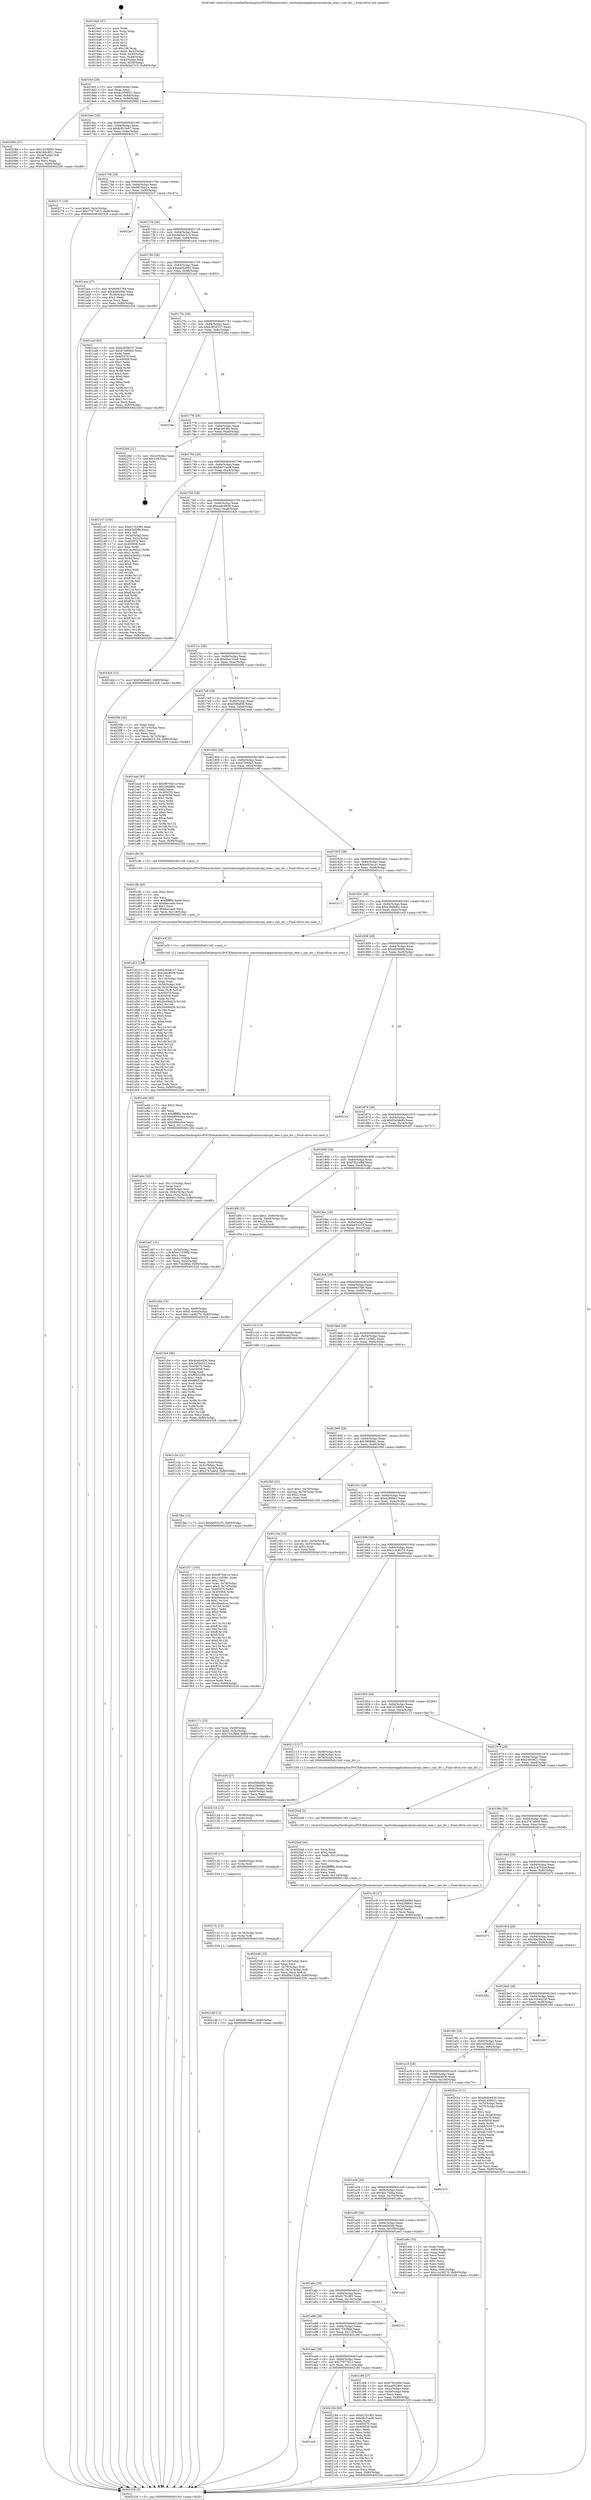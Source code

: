 digraph "0x4016a0" {
  label = "0x4016a0 (/mnt/c/Users/mathe/Desktop/tcc/POCII/binaries/extr_reactosbaseapplicationscalcrpn_ieee.c_rpn_div_i_Final-ollvm.out::main(0))"
  labelloc = "t"
  node[shape=record]

  Entry [label="",width=0.3,height=0.3,shape=circle,fillcolor=black,style=filled]
  "0x4016cf" [label="{
     0x4016cf [29]\l
     | [instrs]\l
     &nbsp;&nbsp;0x4016cf \<+3\>: mov -0x80(%rbp),%eax\l
     &nbsp;&nbsp;0x4016d2 \<+2\>: mov %eax,%ecx\l
     &nbsp;&nbsp;0x4016d4 \<+6\>: sub $0x81458021,%ecx\l
     &nbsp;&nbsp;0x4016da \<+6\>: mov %eax,-0x84(%rbp)\l
     &nbsp;&nbsp;0x4016e0 \<+6\>: mov %ecx,-0x88(%rbp)\l
     &nbsp;&nbsp;0x4016e6 \<+6\>: je 000000000040208d \<main+0x9ed\>\l
  }"]
  "0x40208d" [label="{
     0x40208d [27]\l
     | [instrs]\l
     &nbsp;&nbsp;0x40208d \<+5\>: mov $0x1d1f4803,%eax\l
     &nbsp;&nbsp;0x402092 \<+5\>: mov $0x246c8f21,%ecx\l
     &nbsp;&nbsp;0x402097 \<+3\>: mov -0x2d(%rbp),%dl\l
     &nbsp;&nbsp;0x40209a \<+3\>: test $0x1,%dl\l
     &nbsp;&nbsp;0x40209d \<+3\>: cmovne %ecx,%eax\l
     &nbsp;&nbsp;0x4020a0 \<+3\>: mov %eax,-0x80(%rbp)\l
     &nbsp;&nbsp;0x4020a3 \<+5\>: jmp 0000000000402328 \<main+0xc88\>\l
  }"]
  "0x4016ec" [label="{
     0x4016ec [28]\l
     | [instrs]\l
     &nbsp;&nbsp;0x4016ec \<+5\>: jmp 00000000004016f1 \<main+0x51\>\l
     &nbsp;&nbsp;0x4016f1 \<+6\>: mov -0x84(%rbp),%eax\l
     &nbsp;&nbsp;0x4016f7 \<+5\>: sub $0x8c813e87,%eax\l
     &nbsp;&nbsp;0x4016fc \<+6\>: mov %eax,-0x8c(%rbp)\l
     &nbsp;&nbsp;0x401702 \<+6\>: je 0000000000402171 \<main+0xad1\>\l
  }"]
  Exit [label="",width=0.3,height=0.3,shape=circle,fillcolor=black,style=filled,peripheries=2]
  "0x402171" [label="{
     0x402171 [19]\l
     | [instrs]\l
     &nbsp;&nbsp;0x402171 \<+7\>: movl $0x0,-0x3c(%rbp)\l
     &nbsp;&nbsp;0x402178 \<+7\>: movl $0x77977d13,-0x80(%rbp)\l
     &nbsp;&nbsp;0x40217f \<+5\>: jmp 0000000000402328 \<main+0xc88\>\l
  }"]
  "0x401708" [label="{
     0x401708 [28]\l
     | [instrs]\l
     &nbsp;&nbsp;0x401708 \<+5\>: jmp 000000000040170d \<main+0x6d\>\l
     &nbsp;&nbsp;0x40170d \<+6\>: mov -0x84(%rbp),%eax\l
     &nbsp;&nbsp;0x401713 \<+5\>: sub $0x9870dc1e,%eax\l
     &nbsp;&nbsp;0x401718 \<+6\>: mov %eax,-0x90(%rbp)\l
     &nbsp;&nbsp;0x40171e \<+6\>: je 00000000004022e7 \<main+0xc47\>\l
  }"]
  "0x401ac0" [label="{
     0x401ac0\l
  }", style=dashed]
  "0x4022e7" [label="{
     0x4022e7\l
  }", style=dashed]
  "0x401724" [label="{
     0x401724 [28]\l
     | [instrs]\l
     &nbsp;&nbsp;0x401724 \<+5\>: jmp 0000000000401729 \<main+0x89\>\l
     &nbsp;&nbsp;0x401729 \<+6\>: mov -0x84(%rbp),%eax\l
     &nbsp;&nbsp;0x40172f \<+5\>: sub $0x9e5d1515,%eax\l
     &nbsp;&nbsp;0x401734 \<+6\>: mov %eax,-0x94(%rbp)\l
     &nbsp;&nbsp;0x40173a \<+6\>: je 0000000000401aca \<main+0x42a\>\l
  }"]
  "0x402184" [label="{
     0x402184 [83]\l
     | [instrs]\l
     &nbsp;&nbsp;0x402184 \<+5\>: mov $0x617b19f3,%eax\l
     &nbsp;&nbsp;0x402189 \<+5\>: mov $0xb8c7cad8,%ecx\l
     &nbsp;&nbsp;0x40218e \<+2\>: xor %edx,%edx\l
     &nbsp;&nbsp;0x402190 \<+7\>: mov 0x405070,%esi\l
     &nbsp;&nbsp;0x402197 \<+7\>: mov 0x405058,%edi\l
     &nbsp;&nbsp;0x40219e \<+3\>: sub $0x1,%edx\l
     &nbsp;&nbsp;0x4021a1 \<+3\>: mov %esi,%r8d\l
     &nbsp;&nbsp;0x4021a4 \<+3\>: add %edx,%r8d\l
     &nbsp;&nbsp;0x4021a7 \<+4\>: imul %r8d,%esi\l
     &nbsp;&nbsp;0x4021ab \<+3\>: and $0x1,%esi\l
     &nbsp;&nbsp;0x4021ae \<+3\>: cmp $0x0,%esi\l
     &nbsp;&nbsp;0x4021b1 \<+4\>: sete %r9b\l
     &nbsp;&nbsp;0x4021b5 \<+3\>: cmp $0xa,%edi\l
     &nbsp;&nbsp;0x4021b8 \<+4\>: setl %r10b\l
     &nbsp;&nbsp;0x4021bc \<+3\>: mov %r9b,%r11b\l
     &nbsp;&nbsp;0x4021bf \<+3\>: and %r10b,%r11b\l
     &nbsp;&nbsp;0x4021c2 \<+3\>: xor %r10b,%r9b\l
     &nbsp;&nbsp;0x4021c5 \<+3\>: or %r9b,%r11b\l
     &nbsp;&nbsp;0x4021c8 \<+4\>: test $0x1,%r11b\l
     &nbsp;&nbsp;0x4021cc \<+3\>: cmovne %ecx,%eax\l
     &nbsp;&nbsp;0x4021cf \<+3\>: mov %eax,-0x80(%rbp)\l
     &nbsp;&nbsp;0x4021d2 \<+5\>: jmp 0000000000402328 \<main+0xc88\>\l
  }"]
  "0x401aca" [label="{
     0x401aca [27]\l
     | [instrs]\l
     &nbsp;&nbsp;0x401aca \<+5\>: mov $0xfe063789,%eax\l
     &nbsp;&nbsp;0x401acf \<+5\>: mov $0x4eefa59a,%ecx\l
     &nbsp;&nbsp;0x401ad4 \<+3\>: mov -0x38(%rbp),%edx\l
     &nbsp;&nbsp;0x401ad7 \<+3\>: cmp $0x2,%edx\l
     &nbsp;&nbsp;0x401ada \<+3\>: cmovne %ecx,%eax\l
     &nbsp;&nbsp;0x401add \<+3\>: mov %eax,-0x80(%rbp)\l
     &nbsp;&nbsp;0x401ae0 \<+5\>: jmp 0000000000402328 \<main+0xc88\>\l
  }"]
  "0x401740" [label="{
     0x401740 [28]\l
     | [instrs]\l
     &nbsp;&nbsp;0x401740 \<+5\>: jmp 0000000000401745 \<main+0xa5\>\l
     &nbsp;&nbsp;0x401745 \<+6\>: mov -0x84(%rbp),%eax\l
     &nbsp;&nbsp;0x40174b \<+5\>: sub $0xaa002991,%eax\l
     &nbsp;&nbsp;0x401750 \<+6\>: mov %eax,-0x98(%rbp)\l
     &nbsp;&nbsp;0x401756 \<+6\>: je 0000000000401ca3 \<main+0x603\>\l
  }"]
  "0x402328" [label="{
     0x402328 [5]\l
     | [instrs]\l
     &nbsp;&nbsp;0x402328 \<+5\>: jmp 00000000004016cf \<main+0x2f\>\l
  }"]
  "0x4016a0" [label="{
     0x4016a0 [47]\l
     | [instrs]\l
     &nbsp;&nbsp;0x4016a0 \<+1\>: push %rbp\l
     &nbsp;&nbsp;0x4016a1 \<+3\>: mov %rsp,%rbp\l
     &nbsp;&nbsp;0x4016a4 \<+2\>: push %r15\l
     &nbsp;&nbsp;0x4016a6 \<+2\>: push %r14\l
     &nbsp;&nbsp;0x4016a8 \<+2\>: push %r13\l
     &nbsp;&nbsp;0x4016aa \<+2\>: push %r12\l
     &nbsp;&nbsp;0x4016ac \<+1\>: push %rbx\l
     &nbsp;&nbsp;0x4016ad \<+7\>: sub $0x108,%rsp\l
     &nbsp;&nbsp;0x4016b4 \<+7\>: movl $0x0,-0x3c(%rbp)\l
     &nbsp;&nbsp;0x4016bb \<+3\>: mov %edi,-0x40(%rbp)\l
     &nbsp;&nbsp;0x4016be \<+4\>: mov %rsi,-0x48(%rbp)\l
     &nbsp;&nbsp;0x4016c2 \<+3\>: mov -0x40(%rbp),%edi\l
     &nbsp;&nbsp;0x4016c5 \<+3\>: mov %edi,-0x38(%rbp)\l
     &nbsp;&nbsp;0x4016c8 \<+7\>: movl $0x9e5d1515,-0x80(%rbp)\l
  }"]
  "0x402148" [label="{
     0x402148 [12]\l
     | [instrs]\l
     &nbsp;&nbsp;0x402148 \<+7\>: movl $0x8c813e87,-0x80(%rbp)\l
     &nbsp;&nbsp;0x40214f \<+5\>: jmp 0000000000402328 \<main+0xc88\>\l
  }"]
  "0x401ca3" [label="{
     0x401ca3 [83]\l
     | [instrs]\l
     &nbsp;&nbsp;0x401ca3 \<+5\>: mov $0xb3658157,%eax\l
     &nbsp;&nbsp;0x401ca8 \<+5\>: mov $0xd7490fa3,%ecx\l
     &nbsp;&nbsp;0x401cad \<+2\>: xor %edx,%edx\l
     &nbsp;&nbsp;0x401caf \<+7\>: mov 0x405070,%esi\l
     &nbsp;&nbsp;0x401cb6 \<+7\>: mov 0x405058,%edi\l
     &nbsp;&nbsp;0x401cbd \<+3\>: sub $0x1,%edx\l
     &nbsp;&nbsp;0x401cc0 \<+3\>: mov %esi,%r8d\l
     &nbsp;&nbsp;0x401cc3 \<+3\>: add %edx,%r8d\l
     &nbsp;&nbsp;0x401cc6 \<+4\>: imul %r8d,%esi\l
     &nbsp;&nbsp;0x401cca \<+3\>: and $0x1,%esi\l
     &nbsp;&nbsp;0x401ccd \<+3\>: cmp $0x0,%esi\l
     &nbsp;&nbsp;0x401cd0 \<+4\>: sete %r9b\l
     &nbsp;&nbsp;0x401cd4 \<+3\>: cmp $0xa,%edi\l
     &nbsp;&nbsp;0x401cd7 \<+4\>: setl %r10b\l
     &nbsp;&nbsp;0x401cdb \<+3\>: mov %r9b,%r11b\l
     &nbsp;&nbsp;0x401cde \<+3\>: and %r10b,%r11b\l
     &nbsp;&nbsp;0x401ce1 \<+3\>: xor %r10b,%r9b\l
     &nbsp;&nbsp;0x401ce4 \<+3\>: or %r9b,%r11b\l
     &nbsp;&nbsp;0x401ce7 \<+4\>: test $0x1,%r11b\l
     &nbsp;&nbsp;0x401ceb \<+3\>: cmovne %ecx,%eax\l
     &nbsp;&nbsp;0x401cee \<+3\>: mov %eax,-0x80(%rbp)\l
     &nbsp;&nbsp;0x401cf1 \<+5\>: jmp 0000000000402328 \<main+0xc88\>\l
  }"]
  "0x40175c" [label="{
     0x40175c [28]\l
     | [instrs]\l
     &nbsp;&nbsp;0x40175c \<+5\>: jmp 0000000000401761 \<main+0xc1\>\l
     &nbsp;&nbsp;0x401761 \<+6\>: mov -0x84(%rbp),%eax\l
     &nbsp;&nbsp;0x401767 \<+5\>: sub $0xb3658157,%eax\l
     &nbsp;&nbsp;0x40176c \<+6\>: mov %eax,-0x9c(%rbp)\l
     &nbsp;&nbsp;0x401772 \<+6\>: je 000000000040229a \<main+0xbfa\>\l
  }"]
  "0x40213c" [label="{
     0x40213c [12]\l
     | [instrs]\l
     &nbsp;&nbsp;0x40213c \<+4\>: mov -0x78(%rbp),%rdx\l
     &nbsp;&nbsp;0x402140 \<+3\>: mov %rdx,%rdi\l
     &nbsp;&nbsp;0x402143 \<+5\>: call 0000000000401030 \<free@plt\>\l
     | [calls]\l
     &nbsp;&nbsp;0x401030 \{1\} (unknown)\l
  }"]
  "0x40229a" [label="{
     0x40229a\l
  }", style=dashed]
  "0x401778" [label="{
     0x401778 [28]\l
     | [instrs]\l
     &nbsp;&nbsp;0x401778 \<+5\>: jmp 000000000040177d \<main+0xdd\>\l
     &nbsp;&nbsp;0x40177d \<+6\>: mov -0x84(%rbp),%eax\l
     &nbsp;&nbsp;0x401783 \<+5\>: sub $0xb3ef2ff4,%eax\l
     &nbsp;&nbsp;0x401788 \<+6\>: mov %eax,-0xa0(%rbp)\l
     &nbsp;&nbsp;0x40178e \<+6\>: je 000000000040226d \<main+0xbcd\>\l
  }"]
  "0x402130" [label="{
     0x402130 [12]\l
     | [instrs]\l
     &nbsp;&nbsp;0x402130 \<+4\>: mov -0x68(%rbp),%rdx\l
     &nbsp;&nbsp;0x402134 \<+3\>: mov %rdx,%rdi\l
     &nbsp;&nbsp;0x402137 \<+5\>: call 0000000000401030 \<free@plt\>\l
     | [calls]\l
     &nbsp;&nbsp;0x401030 \{1\} (unknown)\l
  }"]
  "0x40226d" [label="{
     0x40226d [21]\l
     | [instrs]\l
     &nbsp;&nbsp;0x40226d \<+3\>: mov -0x2c(%rbp),%eax\l
     &nbsp;&nbsp;0x402270 \<+7\>: add $0x108,%rsp\l
     &nbsp;&nbsp;0x402277 \<+1\>: pop %rbx\l
     &nbsp;&nbsp;0x402278 \<+2\>: pop %r12\l
     &nbsp;&nbsp;0x40227a \<+2\>: pop %r13\l
     &nbsp;&nbsp;0x40227c \<+2\>: pop %r14\l
     &nbsp;&nbsp;0x40227e \<+2\>: pop %r15\l
     &nbsp;&nbsp;0x402280 \<+1\>: pop %rbp\l
     &nbsp;&nbsp;0x402281 \<+1\>: ret\l
  }"]
  "0x401794" [label="{
     0x401794 [28]\l
     | [instrs]\l
     &nbsp;&nbsp;0x401794 \<+5\>: jmp 0000000000401799 \<main+0xf9\>\l
     &nbsp;&nbsp;0x401799 \<+6\>: mov -0x84(%rbp),%eax\l
     &nbsp;&nbsp;0x40179f \<+5\>: sub $0xb8c7cad8,%eax\l
     &nbsp;&nbsp;0x4017a4 \<+6\>: mov %eax,-0xa4(%rbp)\l
     &nbsp;&nbsp;0x4017aa \<+6\>: je 00000000004021d7 \<main+0xb37\>\l
  }"]
  "0x402124" [label="{
     0x402124 [12]\l
     | [instrs]\l
     &nbsp;&nbsp;0x402124 \<+4\>: mov -0x58(%rbp),%rdx\l
     &nbsp;&nbsp;0x402128 \<+3\>: mov %rdx,%rdi\l
     &nbsp;&nbsp;0x40212b \<+5\>: call 0000000000401030 \<free@plt\>\l
     | [calls]\l
     &nbsp;&nbsp;0x401030 \{1\} (unknown)\l
  }"]
  "0x4021d7" [label="{
     0x4021d7 [150]\l
     | [instrs]\l
     &nbsp;&nbsp;0x4021d7 \<+5\>: mov $0x617b19f3,%eax\l
     &nbsp;&nbsp;0x4021dc \<+5\>: mov $0xb3ef2ff4,%ecx\l
     &nbsp;&nbsp;0x4021e1 \<+2\>: mov $0x1,%dl\l
     &nbsp;&nbsp;0x4021e3 \<+3\>: mov -0x3c(%rbp),%esi\l
     &nbsp;&nbsp;0x4021e6 \<+3\>: mov %esi,-0x2c(%rbp)\l
     &nbsp;&nbsp;0x4021e9 \<+7\>: mov 0x405070,%esi\l
     &nbsp;&nbsp;0x4021f0 \<+7\>: mov 0x405058,%edi\l
     &nbsp;&nbsp;0x4021f7 \<+3\>: mov %esi,%r8d\l
     &nbsp;&nbsp;0x4021fa \<+7\>: add $0x1a2ee52c,%r8d\l
     &nbsp;&nbsp;0x402201 \<+4\>: sub $0x1,%r8d\l
     &nbsp;&nbsp;0x402205 \<+7\>: sub $0x1a2ee52c,%r8d\l
     &nbsp;&nbsp;0x40220c \<+4\>: imul %r8d,%esi\l
     &nbsp;&nbsp;0x402210 \<+3\>: and $0x1,%esi\l
     &nbsp;&nbsp;0x402213 \<+3\>: cmp $0x0,%esi\l
     &nbsp;&nbsp;0x402216 \<+4\>: sete %r9b\l
     &nbsp;&nbsp;0x40221a \<+3\>: cmp $0xa,%edi\l
     &nbsp;&nbsp;0x40221d \<+4\>: setl %r10b\l
     &nbsp;&nbsp;0x402221 \<+3\>: mov %r9b,%r11b\l
     &nbsp;&nbsp;0x402224 \<+4\>: xor $0xff,%r11b\l
     &nbsp;&nbsp;0x402228 \<+3\>: mov %r10b,%bl\l
     &nbsp;&nbsp;0x40222b \<+3\>: xor $0xff,%bl\l
     &nbsp;&nbsp;0x40222e \<+3\>: xor $0x1,%dl\l
     &nbsp;&nbsp;0x402231 \<+3\>: mov %r11b,%r14b\l
     &nbsp;&nbsp;0x402234 \<+4\>: and $0xff,%r14b\l
     &nbsp;&nbsp;0x402238 \<+3\>: and %dl,%r9b\l
     &nbsp;&nbsp;0x40223b \<+3\>: mov %bl,%r15b\l
     &nbsp;&nbsp;0x40223e \<+4\>: and $0xff,%r15b\l
     &nbsp;&nbsp;0x402242 \<+3\>: and %dl,%r10b\l
     &nbsp;&nbsp;0x402245 \<+3\>: or %r9b,%r14b\l
     &nbsp;&nbsp;0x402248 \<+3\>: or %r10b,%r15b\l
     &nbsp;&nbsp;0x40224b \<+3\>: xor %r15b,%r14b\l
     &nbsp;&nbsp;0x40224e \<+3\>: or %bl,%r11b\l
     &nbsp;&nbsp;0x402251 \<+4\>: xor $0xff,%r11b\l
     &nbsp;&nbsp;0x402255 \<+3\>: or $0x1,%dl\l
     &nbsp;&nbsp;0x402258 \<+3\>: and %dl,%r11b\l
     &nbsp;&nbsp;0x40225b \<+3\>: or %r11b,%r14b\l
     &nbsp;&nbsp;0x40225e \<+4\>: test $0x1,%r14b\l
     &nbsp;&nbsp;0x402262 \<+3\>: cmovne %ecx,%eax\l
     &nbsp;&nbsp;0x402265 \<+3\>: mov %eax,-0x80(%rbp)\l
     &nbsp;&nbsp;0x402268 \<+5\>: jmp 0000000000402328 \<main+0xc88\>\l
  }"]
  "0x4017b0" [label="{
     0x4017b0 [28]\l
     | [instrs]\l
     &nbsp;&nbsp;0x4017b0 \<+5\>: jmp 00000000004017b5 \<main+0x115\>\l
     &nbsp;&nbsp;0x4017b5 \<+6\>: mov -0x84(%rbp),%eax\l
     &nbsp;&nbsp;0x4017bb \<+5\>: sub $0xca6c9936,%eax\l
     &nbsp;&nbsp;0x4017c0 \<+6\>: mov %eax,-0xa8(%rbp)\l
     &nbsp;&nbsp;0x4017c6 \<+6\>: je 0000000000401dcb \<main+0x72b\>\l
  }"]
  "0x4020d9" [label="{
     0x4020d9 [33]\l
     | [instrs]\l
     &nbsp;&nbsp;0x4020d9 \<+6\>: mov -0x124(%rbp),%ecx\l
     &nbsp;&nbsp;0x4020df \<+3\>: imul %eax,%ecx\l
     &nbsp;&nbsp;0x4020e2 \<+4\>: mov -0x78(%rbp),%rdi\l
     &nbsp;&nbsp;0x4020e6 \<+4\>: movslq -0x7c(%rbp),%r8\l
     &nbsp;&nbsp;0x4020ea \<+4\>: mov %ecx,(%rdi,%r8,4)\l
     &nbsp;&nbsp;0x4020ee \<+7\>: movl $0xd0e132a8,-0x80(%rbp)\l
     &nbsp;&nbsp;0x4020f5 \<+5\>: jmp 0000000000402328 \<main+0xc88\>\l
  }"]
  "0x401dcb" [label="{
     0x401dcb [12]\l
     | [instrs]\l
     &nbsp;&nbsp;0x401dcb \<+7\>: movl $0xf2a5de83,-0x80(%rbp)\l
     &nbsp;&nbsp;0x401dd2 \<+5\>: jmp 0000000000402328 \<main+0xc88\>\l
  }"]
  "0x4017cc" [label="{
     0x4017cc [28]\l
     | [instrs]\l
     &nbsp;&nbsp;0x4017cc \<+5\>: jmp 00000000004017d1 \<main+0x131\>\l
     &nbsp;&nbsp;0x4017d1 \<+6\>: mov -0x84(%rbp),%eax\l
     &nbsp;&nbsp;0x4017d7 \<+5\>: sub $0xd0e132a8,%eax\l
     &nbsp;&nbsp;0x4017dc \<+6\>: mov %eax,-0xac(%rbp)\l
     &nbsp;&nbsp;0x4017e2 \<+6\>: je 00000000004020fa \<main+0xa5a\>\l
  }"]
  "0x4020ad" [label="{
     0x4020ad [44]\l
     | [instrs]\l
     &nbsp;&nbsp;0x4020ad \<+2\>: xor %ecx,%ecx\l
     &nbsp;&nbsp;0x4020af \<+5\>: mov $0x2,%edx\l
     &nbsp;&nbsp;0x4020b4 \<+6\>: mov %edx,-0x120(%rbp)\l
     &nbsp;&nbsp;0x4020ba \<+1\>: cltd\l
     &nbsp;&nbsp;0x4020bb \<+6\>: mov -0x120(%rbp),%esi\l
     &nbsp;&nbsp;0x4020c1 \<+2\>: idiv %esi\l
     &nbsp;&nbsp;0x4020c3 \<+6\>: imul $0xfffffffe,%edx,%edx\l
     &nbsp;&nbsp;0x4020c9 \<+3\>: sub $0x1,%ecx\l
     &nbsp;&nbsp;0x4020cc \<+2\>: sub %ecx,%edx\l
     &nbsp;&nbsp;0x4020ce \<+6\>: mov %edx,-0x124(%rbp)\l
     &nbsp;&nbsp;0x4020d4 \<+5\>: call 0000000000401160 \<next_i\>\l
     | [calls]\l
     &nbsp;&nbsp;0x401160 \{1\} (/mnt/c/Users/mathe/Desktop/tcc/POCII/binaries/extr_reactosbaseapplicationscalcrpn_ieee.c_rpn_div_i_Final-ollvm.out::next_i)\l
  }"]
  "0x4020fa" [label="{
     0x4020fa [25]\l
     | [instrs]\l
     &nbsp;&nbsp;0x4020fa \<+2\>: xor %eax,%eax\l
     &nbsp;&nbsp;0x4020fc \<+3\>: mov -0x7c(%rbp),%ecx\l
     &nbsp;&nbsp;0x4020ff \<+3\>: sub $0x1,%eax\l
     &nbsp;&nbsp;0x402102 \<+2\>: sub %eax,%ecx\l
     &nbsp;&nbsp;0x402104 \<+3\>: mov %ecx,-0x7c(%rbp)\l
     &nbsp;&nbsp;0x402107 \<+7\>: movl $0xfa653155,-0x80(%rbp)\l
     &nbsp;&nbsp;0x40210e \<+5\>: jmp 0000000000402328 \<main+0xc88\>\l
  }"]
  "0x4017e8" [label="{
     0x4017e8 [28]\l
     | [instrs]\l
     &nbsp;&nbsp;0x4017e8 \<+5\>: jmp 00000000004017ed \<main+0x14d\>\l
     &nbsp;&nbsp;0x4017ed \<+6\>: mov -0x84(%rbp),%eax\l
     &nbsp;&nbsp;0x4017f3 \<+5\>: sub $0xd5f8af5b,%eax\l
     &nbsp;&nbsp;0x4017f8 \<+6\>: mov %eax,-0xb0(%rbp)\l
     &nbsp;&nbsp;0x4017fe \<+6\>: je 0000000000401ead \<main+0x80d\>\l
  }"]
  "0x401f17" [label="{
     0x401f17 [163]\l
     | [instrs]\l
     &nbsp;&nbsp;0x401f17 \<+5\>: mov $0x9870dc1e,%ecx\l
     &nbsp;&nbsp;0x401f1c \<+5\>: mov $0x1145081,%edx\l
     &nbsp;&nbsp;0x401f21 \<+3\>: mov $0x1,%sil\l
     &nbsp;&nbsp;0x401f24 \<+4\>: mov %rax,-0x78(%rbp)\l
     &nbsp;&nbsp;0x401f28 \<+7\>: movl $0x0,-0x7c(%rbp)\l
     &nbsp;&nbsp;0x401f2f \<+8\>: mov 0x405070,%r8d\l
     &nbsp;&nbsp;0x401f37 \<+8\>: mov 0x405058,%r9d\l
     &nbsp;&nbsp;0x401f3f \<+3\>: mov %r8d,%r10d\l
     &nbsp;&nbsp;0x401f42 \<+7\>: add $0xd0ea4ccc,%r10d\l
     &nbsp;&nbsp;0x401f49 \<+4\>: sub $0x1,%r10d\l
     &nbsp;&nbsp;0x401f4d \<+7\>: sub $0xd0ea4ccc,%r10d\l
     &nbsp;&nbsp;0x401f54 \<+4\>: imul %r10d,%r8d\l
     &nbsp;&nbsp;0x401f58 \<+4\>: and $0x1,%r8d\l
     &nbsp;&nbsp;0x401f5c \<+4\>: cmp $0x0,%r8d\l
     &nbsp;&nbsp;0x401f60 \<+4\>: sete %r11b\l
     &nbsp;&nbsp;0x401f64 \<+4\>: cmp $0xa,%r9d\l
     &nbsp;&nbsp;0x401f68 \<+3\>: setl %bl\l
     &nbsp;&nbsp;0x401f6b \<+3\>: mov %r11b,%r14b\l
     &nbsp;&nbsp;0x401f6e \<+4\>: xor $0xff,%r14b\l
     &nbsp;&nbsp;0x401f72 \<+3\>: mov %bl,%r15b\l
     &nbsp;&nbsp;0x401f75 \<+4\>: xor $0xff,%r15b\l
     &nbsp;&nbsp;0x401f79 \<+4\>: xor $0x0,%sil\l
     &nbsp;&nbsp;0x401f7d \<+3\>: mov %r14b,%r12b\l
     &nbsp;&nbsp;0x401f80 \<+4\>: and $0x0,%r12b\l
     &nbsp;&nbsp;0x401f84 \<+3\>: and %sil,%r11b\l
     &nbsp;&nbsp;0x401f87 \<+3\>: mov %r15b,%r13b\l
     &nbsp;&nbsp;0x401f8a \<+4\>: and $0x0,%r13b\l
     &nbsp;&nbsp;0x401f8e \<+3\>: and %sil,%bl\l
     &nbsp;&nbsp;0x401f91 \<+3\>: or %r11b,%r12b\l
     &nbsp;&nbsp;0x401f94 \<+3\>: or %bl,%r13b\l
     &nbsp;&nbsp;0x401f97 \<+3\>: xor %r13b,%r12b\l
     &nbsp;&nbsp;0x401f9a \<+3\>: or %r15b,%r14b\l
     &nbsp;&nbsp;0x401f9d \<+4\>: xor $0xff,%r14b\l
     &nbsp;&nbsp;0x401fa1 \<+4\>: or $0x0,%sil\l
     &nbsp;&nbsp;0x401fa5 \<+3\>: and %sil,%r14b\l
     &nbsp;&nbsp;0x401fa8 \<+3\>: or %r14b,%r12b\l
     &nbsp;&nbsp;0x401fab \<+4\>: test $0x1,%r12b\l
     &nbsp;&nbsp;0x401faf \<+3\>: cmovne %edx,%ecx\l
     &nbsp;&nbsp;0x401fb2 \<+3\>: mov %ecx,-0x80(%rbp)\l
     &nbsp;&nbsp;0x401fb5 \<+5\>: jmp 0000000000402328 \<main+0xc88\>\l
  }"]
  "0x401ead" [label="{
     0x401ead [83]\l
     | [instrs]\l
     &nbsp;&nbsp;0x401ead \<+5\>: mov $0x9870dc1e,%eax\l
     &nbsp;&nbsp;0x401eb2 \<+5\>: mov $0x380886c,%ecx\l
     &nbsp;&nbsp;0x401eb7 \<+2\>: xor %edx,%edx\l
     &nbsp;&nbsp;0x401eb9 \<+7\>: mov 0x405070,%esi\l
     &nbsp;&nbsp;0x401ec0 \<+7\>: mov 0x405058,%edi\l
     &nbsp;&nbsp;0x401ec7 \<+3\>: sub $0x1,%edx\l
     &nbsp;&nbsp;0x401eca \<+3\>: mov %esi,%r8d\l
     &nbsp;&nbsp;0x401ecd \<+3\>: add %edx,%r8d\l
     &nbsp;&nbsp;0x401ed0 \<+4\>: imul %r8d,%esi\l
     &nbsp;&nbsp;0x401ed4 \<+3\>: and $0x1,%esi\l
     &nbsp;&nbsp;0x401ed7 \<+3\>: cmp $0x0,%esi\l
     &nbsp;&nbsp;0x401eda \<+4\>: sete %r9b\l
     &nbsp;&nbsp;0x401ede \<+3\>: cmp $0xa,%edi\l
     &nbsp;&nbsp;0x401ee1 \<+4\>: setl %r10b\l
     &nbsp;&nbsp;0x401ee5 \<+3\>: mov %r9b,%r11b\l
     &nbsp;&nbsp;0x401ee8 \<+3\>: and %r10b,%r11b\l
     &nbsp;&nbsp;0x401eeb \<+3\>: xor %r10b,%r9b\l
     &nbsp;&nbsp;0x401eee \<+3\>: or %r9b,%r11b\l
     &nbsp;&nbsp;0x401ef1 \<+4\>: test $0x1,%r11b\l
     &nbsp;&nbsp;0x401ef5 \<+3\>: cmovne %ecx,%eax\l
     &nbsp;&nbsp;0x401ef8 \<+3\>: mov %eax,-0x80(%rbp)\l
     &nbsp;&nbsp;0x401efb \<+5\>: jmp 0000000000402328 \<main+0xc88\>\l
  }"]
  "0x401804" [label="{
     0x401804 [28]\l
     | [instrs]\l
     &nbsp;&nbsp;0x401804 \<+5\>: jmp 0000000000401809 \<main+0x169\>\l
     &nbsp;&nbsp;0x401809 \<+6\>: mov -0x84(%rbp),%eax\l
     &nbsp;&nbsp;0x40180f \<+5\>: sub $0xd7490fa3,%eax\l
     &nbsp;&nbsp;0x401814 \<+6\>: mov %eax,-0xb4(%rbp)\l
     &nbsp;&nbsp;0x40181a \<+6\>: je 0000000000401cf6 \<main+0x656\>\l
  }"]
  "0x401e6c" [label="{
     0x401e6c [32]\l
     | [instrs]\l
     &nbsp;&nbsp;0x401e6c \<+6\>: mov -0x11c(%rbp),%ecx\l
     &nbsp;&nbsp;0x401e72 \<+3\>: imul %eax,%ecx\l
     &nbsp;&nbsp;0x401e75 \<+4\>: mov -0x68(%rbp),%rsi\l
     &nbsp;&nbsp;0x401e79 \<+4\>: movslq -0x6c(%rbp),%rdi\l
     &nbsp;&nbsp;0x401e7d \<+3\>: mov %ecx,(%rsi,%rdi,4)\l
     &nbsp;&nbsp;0x401e80 \<+7\>: movl $0x4d1750ba,-0x80(%rbp)\l
     &nbsp;&nbsp;0x401e87 \<+5\>: jmp 0000000000402328 \<main+0xc88\>\l
  }"]
  "0x401cf6" [label="{
     0x401cf6 [5]\l
     | [instrs]\l
     &nbsp;&nbsp;0x401cf6 \<+5\>: call 0000000000401160 \<next_i\>\l
     | [calls]\l
     &nbsp;&nbsp;0x401160 \{1\} (/mnt/c/Users/mathe/Desktop/tcc/POCII/binaries/extr_reactosbaseapplicationscalcrpn_ieee.c_rpn_div_i_Final-ollvm.out::next_i)\l
  }"]
  "0x401820" [label="{
     0x401820 [28]\l
     | [instrs]\l
     &nbsp;&nbsp;0x401820 \<+5\>: jmp 0000000000401825 \<main+0x185\>\l
     &nbsp;&nbsp;0x401825 \<+6\>: mov -0x84(%rbp),%eax\l
     &nbsp;&nbsp;0x40182b \<+5\>: sub $0xe053a1e1,%eax\l
     &nbsp;&nbsp;0x401830 \<+6\>: mov %eax,-0xb8(%rbp)\l
     &nbsp;&nbsp;0x401836 \<+6\>: je 0000000000401c11 \<main+0x571\>\l
  }"]
  "0x401e44" [label="{
     0x401e44 [40]\l
     | [instrs]\l
     &nbsp;&nbsp;0x401e44 \<+5\>: mov $0x2,%ecx\l
     &nbsp;&nbsp;0x401e49 \<+1\>: cltd\l
     &nbsp;&nbsp;0x401e4a \<+2\>: idiv %ecx\l
     &nbsp;&nbsp;0x401e4c \<+6\>: imul $0xfffffffe,%edx,%ecx\l
     &nbsp;&nbsp;0x401e52 \<+6\>: sub $0xb880c0ea,%ecx\l
     &nbsp;&nbsp;0x401e58 \<+3\>: add $0x1,%ecx\l
     &nbsp;&nbsp;0x401e5b \<+6\>: add $0xb880c0ea,%ecx\l
     &nbsp;&nbsp;0x401e61 \<+6\>: mov %ecx,-0x11c(%rbp)\l
     &nbsp;&nbsp;0x401e67 \<+5\>: call 0000000000401160 \<next_i\>\l
     | [calls]\l
     &nbsp;&nbsp;0x401160 \{1\} (/mnt/c/Users/mathe/Desktop/tcc/POCII/binaries/extr_reactosbaseapplicationscalcrpn_ieee.c_rpn_div_i_Final-ollvm.out::next_i)\l
  }"]
  "0x401c11" [label="{
     0x401c11\l
  }", style=dashed]
  "0x40183c" [label="{
     0x40183c [28]\l
     | [instrs]\l
     &nbsp;&nbsp;0x40183c \<+5\>: jmp 0000000000401841 \<main+0x1a1\>\l
     &nbsp;&nbsp;0x401841 \<+6\>: mov -0x84(%rbp),%eax\l
     &nbsp;&nbsp;0x401847 \<+5\>: sub $0xe28d9d0c,%eax\l
     &nbsp;&nbsp;0x40184c \<+6\>: mov %eax,-0xbc(%rbp)\l
     &nbsp;&nbsp;0x401852 \<+6\>: je 0000000000401e3f \<main+0x79f\>\l
  }"]
  "0x401e0d" [label="{
     0x401e0d [23]\l
     | [instrs]\l
     &nbsp;&nbsp;0x401e0d \<+4\>: mov %rax,-0x68(%rbp)\l
     &nbsp;&nbsp;0x401e11 \<+7\>: movl $0x0,-0x6c(%rbp)\l
     &nbsp;&nbsp;0x401e18 \<+7\>: movl $0x1c436270,-0x80(%rbp)\l
     &nbsp;&nbsp;0x401e1f \<+5\>: jmp 0000000000402328 \<main+0xc88\>\l
  }"]
  "0x401e3f" [label="{
     0x401e3f [5]\l
     | [instrs]\l
     &nbsp;&nbsp;0x401e3f \<+5\>: call 0000000000401160 \<next_i\>\l
     | [calls]\l
     &nbsp;&nbsp;0x401160 \{1\} (/mnt/c/Users/mathe/Desktop/tcc/POCII/binaries/extr_reactosbaseapplicationscalcrpn_ieee.c_rpn_div_i_Final-ollvm.out::next_i)\l
  }"]
  "0x401858" [label="{
     0x401858 [28]\l
     | [instrs]\l
     &nbsp;&nbsp;0x401858 \<+5\>: jmp 000000000040185d \<main+0x1bd\>\l
     &nbsp;&nbsp;0x40185d \<+6\>: mov -0x84(%rbp),%eax\l
     &nbsp;&nbsp;0x401863 \<+5\>: sub $0xef2fd085,%eax\l
     &nbsp;&nbsp;0x401868 \<+6\>: mov %eax,-0xc0(%rbp)\l
     &nbsp;&nbsp;0x40186e \<+6\>: je 0000000000402154 \<main+0xab4\>\l
  }"]
  "0x401d23" [label="{
     0x401d23 [168]\l
     | [instrs]\l
     &nbsp;&nbsp;0x401d23 \<+5\>: mov $0xb3658157,%ecx\l
     &nbsp;&nbsp;0x401d28 \<+5\>: mov $0xca6c9936,%edx\l
     &nbsp;&nbsp;0x401d2d \<+3\>: mov $0x1,%sil\l
     &nbsp;&nbsp;0x401d30 \<+6\>: mov -0x118(%rbp),%edi\l
     &nbsp;&nbsp;0x401d36 \<+3\>: imul %eax,%edi\l
     &nbsp;&nbsp;0x401d39 \<+4\>: mov -0x58(%rbp),%r8\l
     &nbsp;&nbsp;0x401d3d \<+4\>: movslq -0x5c(%rbp),%r9\l
     &nbsp;&nbsp;0x401d41 \<+4\>: mov %edi,(%r8,%r9,4)\l
     &nbsp;&nbsp;0x401d45 \<+7\>: mov 0x405070,%eax\l
     &nbsp;&nbsp;0x401d4c \<+7\>: mov 0x405058,%edi\l
     &nbsp;&nbsp;0x401d53 \<+3\>: mov %eax,%r10d\l
     &nbsp;&nbsp;0x401d56 \<+7\>: add $0x26406d24,%r10d\l
     &nbsp;&nbsp;0x401d5d \<+4\>: sub $0x1,%r10d\l
     &nbsp;&nbsp;0x401d61 \<+7\>: sub $0x26406d24,%r10d\l
     &nbsp;&nbsp;0x401d68 \<+4\>: imul %r10d,%eax\l
     &nbsp;&nbsp;0x401d6c \<+3\>: and $0x1,%eax\l
     &nbsp;&nbsp;0x401d6f \<+3\>: cmp $0x0,%eax\l
     &nbsp;&nbsp;0x401d72 \<+4\>: sete %r11b\l
     &nbsp;&nbsp;0x401d76 \<+3\>: cmp $0xa,%edi\l
     &nbsp;&nbsp;0x401d79 \<+3\>: setl %bl\l
     &nbsp;&nbsp;0x401d7c \<+3\>: mov %r11b,%r14b\l
     &nbsp;&nbsp;0x401d7f \<+4\>: xor $0xff,%r14b\l
     &nbsp;&nbsp;0x401d83 \<+3\>: mov %bl,%r15b\l
     &nbsp;&nbsp;0x401d86 \<+4\>: xor $0xff,%r15b\l
     &nbsp;&nbsp;0x401d8a \<+4\>: xor $0x0,%sil\l
     &nbsp;&nbsp;0x401d8e \<+3\>: mov %r14b,%r12b\l
     &nbsp;&nbsp;0x401d91 \<+4\>: and $0x0,%r12b\l
     &nbsp;&nbsp;0x401d95 \<+3\>: and %sil,%r11b\l
     &nbsp;&nbsp;0x401d98 \<+3\>: mov %r15b,%r13b\l
     &nbsp;&nbsp;0x401d9b \<+4\>: and $0x0,%r13b\l
     &nbsp;&nbsp;0x401d9f \<+3\>: and %sil,%bl\l
     &nbsp;&nbsp;0x401da2 \<+3\>: or %r11b,%r12b\l
     &nbsp;&nbsp;0x401da5 \<+3\>: or %bl,%r13b\l
     &nbsp;&nbsp;0x401da8 \<+3\>: xor %r13b,%r12b\l
     &nbsp;&nbsp;0x401dab \<+3\>: or %r15b,%r14b\l
     &nbsp;&nbsp;0x401dae \<+4\>: xor $0xff,%r14b\l
     &nbsp;&nbsp;0x401db2 \<+4\>: or $0x0,%sil\l
     &nbsp;&nbsp;0x401db6 \<+3\>: and %sil,%r14b\l
     &nbsp;&nbsp;0x401db9 \<+3\>: or %r14b,%r12b\l
     &nbsp;&nbsp;0x401dbc \<+4\>: test $0x1,%r12b\l
     &nbsp;&nbsp;0x401dc0 \<+3\>: cmovne %edx,%ecx\l
     &nbsp;&nbsp;0x401dc3 \<+3\>: mov %ecx,-0x80(%rbp)\l
     &nbsp;&nbsp;0x401dc6 \<+5\>: jmp 0000000000402328 \<main+0xc88\>\l
  }"]
  "0x402154" [label="{
     0x402154\l
  }", style=dashed]
  "0x401874" [label="{
     0x401874 [28]\l
     | [instrs]\l
     &nbsp;&nbsp;0x401874 \<+5\>: jmp 0000000000401879 \<main+0x1d9\>\l
     &nbsp;&nbsp;0x401879 \<+6\>: mov -0x84(%rbp),%eax\l
     &nbsp;&nbsp;0x40187f \<+5\>: sub $0xf2a5de83,%eax\l
     &nbsp;&nbsp;0x401884 \<+6\>: mov %eax,-0xc4(%rbp)\l
     &nbsp;&nbsp;0x40188a \<+6\>: je 0000000000401dd7 \<main+0x737\>\l
  }"]
  "0x401cfb" [label="{
     0x401cfb [40]\l
     | [instrs]\l
     &nbsp;&nbsp;0x401cfb \<+5\>: mov $0x2,%ecx\l
     &nbsp;&nbsp;0x401d00 \<+1\>: cltd\l
     &nbsp;&nbsp;0x401d01 \<+2\>: idiv %ecx\l
     &nbsp;&nbsp;0x401d03 \<+6\>: imul $0xfffffffe,%edx,%ecx\l
     &nbsp;&nbsp;0x401d09 \<+6\>: sub $0x6accaeb,%ecx\l
     &nbsp;&nbsp;0x401d0f \<+3\>: add $0x1,%ecx\l
     &nbsp;&nbsp;0x401d12 \<+6\>: add $0x6accaeb,%ecx\l
     &nbsp;&nbsp;0x401d18 \<+6\>: mov %ecx,-0x118(%rbp)\l
     &nbsp;&nbsp;0x401d1e \<+5\>: call 0000000000401160 \<next_i\>\l
     | [calls]\l
     &nbsp;&nbsp;0x401160 \{1\} (/mnt/c/Users/mathe/Desktop/tcc/POCII/binaries/extr_reactosbaseapplicationscalcrpn_ieee.c_rpn_div_i_Final-ollvm.out::next_i)\l
  }"]
  "0x401dd7" [label="{
     0x401dd7 [31]\l
     | [instrs]\l
     &nbsp;&nbsp;0x401dd7 \<+3\>: mov -0x5c(%rbp),%eax\l
     &nbsp;&nbsp;0x401dda \<+5\>: sub $0xe1155fdb,%eax\l
     &nbsp;&nbsp;0x401ddf \<+3\>: add $0x1,%eax\l
     &nbsp;&nbsp;0x401de2 \<+5\>: add $0xe1155fdb,%eax\l
     &nbsp;&nbsp;0x401de7 \<+3\>: mov %eax,-0x5c(%rbp)\l
     &nbsp;&nbsp;0x401dea \<+7\>: movl $0x73428faf,-0x80(%rbp)\l
     &nbsp;&nbsp;0x401df1 \<+5\>: jmp 0000000000402328 \<main+0xc88\>\l
  }"]
  "0x401890" [label="{
     0x401890 [28]\l
     | [instrs]\l
     &nbsp;&nbsp;0x401890 \<+5\>: jmp 0000000000401895 \<main+0x1f5\>\l
     &nbsp;&nbsp;0x401895 \<+6\>: mov -0x84(%rbp),%eax\l
     &nbsp;&nbsp;0x40189b \<+5\>: sub $0xf782cd9d,%eax\l
     &nbsp;&nbsp;0x4018a0 \<+6\>: mov %eax,-0xc8(%rbp)\l
     &nbsp;&nbsp;0x4018a6 \<+6\>: je 0000000000401df6 \<main+0x756\>\l
  }"]
  "0x401aa4" [label="{
     0x401aa4 [28]\l
     | [instrs]\l
     &nbsp;&nbsp;0x401aa4 \<+5\>: jmp 0000000000401aa9 \<main+0x409\>\l
     &nbsp;&nbsp;0x401aa9 \<+6\>: mov -0x84(%rbp),%eax\l
     &nbsp;&nbsp;0x401aaf \<+5\>: sub $0x77977d13,%eax\l
     &nbsp;&nbsp;0x401ab4 \<+6\>: mov %eax,-0x114(%rbp)\l
     &nbsp;&nbsp;0x401aba \<+6\>: je 0000000000402184 \<main+0xae4\>\l
  }"]
  "0x401df6" [label="{
     0x401df6 [23]\l
     | [instrs]\l
     &nbsp;&nbsp;0x401df6 \<+7\>: movl $0x1,-0x60(%rbp)\l
     &nbsp;&nbsp;0x401dfd \<+4\>: movslq -0x60(%rbp),%rax\l
     &nbsp;&nbsp;0x401e01 \<+4\>: shl $0x2,%rax\l
     &nbsp;&nbsp;0x401e05 \<+3\>: mov %rax,%rdi\l
     &nbsp;&nbsp;0x401e08 \<+5\>: call 0000000000401050 \<malloc@plt\>\l
     | [calls]\l
     &nbsp;&nbsp;0x401050 \{1\} (unknown)\l
  }"]
  "0x4018ac" [label="{
     0x4018ac [28]\l
     | [instrs]\l
     &nbsp;&nbsp;0x4018ac \<+5\>: jmp 00000000004018b1 \<main+0x211\>\l
     &nbsp;&nbsp;0x4018b1 \<+6\>: mov -0x84(%rbp),%eax\l
     &nbsp;&nbsp;0x4018b7 \<+5\>: sub $0xfa653155,%eax\l
     &nbsp;&nbsp;0x4018bc \<+6\>: mov %eax,-0xcc(%rbp)\l
     &nbsp;&nbsp;0x4018c2 \<+6\>: je 0000000000401fc6 \<main+0x926\>\l
  }"]
  "0x401c88" [label="{
     0x401c88 [27]\l
     | [instrs]\l
     &nbsp;&nbsp;0x401c88 \<+5\>: mov $0xf782cd9d,%eax\l
     &nbsp;&nbsp;0x401c8d \<+5\>: mov $0xaa002991,%ecx\l
     &nbsp;&nbsp;0x401c92 \<+3\>: mov -0x5c(%rbp),%edx\l
     &nbsp;&nbsp;0x401c95 \<+3\>: cmp -0x50(%rbp),%edx\l
     &nbsp;&nbsp;0x401c98 \<+3\>: cmovl %ecx,%eax\l
     &nbsp;&nbsp;0x401c9b \<+3\>: mov %eax,-0x80(%rbp)\l
     &nbsp;&nbsp;0x401c9e \<+5\>: jmp 0000000000402328 \<main+0xc88\>\l
  }"]
  "0x401fc6" [label="{
     0x401fc6 [88]\l
     | [instrs]\l
     &nbsp;&nbsp;0x401fc6 \<+5\>: mov $0x4b4b4430,%eax\l
     &nbsp;&nbsp;0x401fcb \<+5\>: mov $0x3450d522,%ecx\l
     &nbsp;&nbsp;0x401fd0 \<+7\>: mov 0x405070,%edx\l
     &nbsp;&nbsp;0x401fd7 \<+7\>: mov 0x405058,%esi\l
     &nbsp;&nbsp;0x401fde \<+2\>: mov %edx,%edi\l
     &nbsp;&nbsp;0x401fe0 \<+6\>: sub $0x8f032c89,%edi\l
     &nbsp;&nbsp;0x401fe6 \<+3\>: sub $0x1,%edi\l
     &nbsp;&nbsp;0x401fe9 \<+6\>: add $0x8f032c89,%edi\l
     &nbsp;&nbsp;0x401fef \<+3\>: imul %edi,%edx\l
     &nbsp;&nbsp;0x401ff2 \<+3\>: and $0x1,%edx\l
     &nbsp;&nbsp;0x401ff5 \<+3\>: cmp $0x0,%edx\l
     &nbsp;&nbsp;0x401ff8 \<+4\>: sete %r8b\l
     &nbsp;&nbsp;0x401ffc \<+3\>: cmp $0xa,%esi\l
     &nbsp;&nbsp;0x401fff \<+4\>: setl %r9b\l
     &nbsp;&nbsp;0x402003 \<+3\>: mov %r8b,%r10b\l
     &nbsp;&nbsp;0x402006 \<+3\>: and %r9b,%r10b\l
     &nbsp;&nbsp;0x402009 \<+3\>: xor %r9b,%r8b\l
     &nbsp;&nbsp;0x40200c \<+3\>: or %r8b,%r10b\l
     &nbsp;&nbsp;0x40200f \<+4\>: test $0x1,%r10b\l
     &nbsp;&nbsp;0x402013 \<+3\>: cmovne %ecx,%eax\l
     &nbsp;&nbsp;0x402016 \<+3\>: mov %eax,-0x80(%rbp)\l
     &nbsp;&nbsp;0x402019 \<+5\>: jmp 0000000000402328 \<main+0xc88\>\l
  }"]
  "0x4018c8" [label="{
     0x4018c8 [28]\l
     | [instrs]\l
     &nbsp;&nbsp;0x4018c8 \<+5\>: jmp 00000000004018cd \<main+0x22d\>\l
     &nbsp;&nbsp;0x4018cd \<+6\>: mov -0x84(%rbp),%eax\l
     &nbsp;&nbsp;0x4018d3 \<+5\>: sub $0xfe063789,%eax\l
     &nbsp;&nbsp;0x4018d8 \<+6\>: mov %eax,-0xd0(%rbp)\l
     &nbsp;&nbsp;0x4018de \<+6\>: je 0000000000401c1d \<main+0x57d\>\l
  }"]
  "0x401a88" [label="{
     0x401a88 [28]\l
     | [instrs]\l
     &nbsp;&nbsp;0x401a88 \<+5\>: jmp 0000000000401a8d \<main+0x3ed\>\l
     &nbsp;&nbsp;0x401a8d \<+6\>: mov -0x84(%rbp),%eax\l
     &nbsp;&nbsp;0x401a93 \<+5\>: sub $0x73428faf,%eax\l
     &nbsp;&nbsp;0x401a98 \<+6\>: mov %eax,-0x110(%rbp)\l
     &nbsp;&nbsp;0x401a9e \<+6\>: je 0000000000401c88 \<main+0x5e8\>\l
  }"]
  "0x401c1d" [label="{
     0x401c1d [13]\l
     | [instrs]\l
     &nbsp;&nbsp;0x401c1d \<+4\>: mov -0x48(%rbp),%rax\l
     &nbsp;&nbsp;0x401c21 \<+4\>: mov 0x8(%rax),%rdi\l
     &nbsp;&nbsp;0x401c25 \<+5\>: call 0000000000401060 \<atoi@plt\>\l
     | [calls]\l
     &nbsp;&nbsp;0x401060 \{1\} (unknown)\l
  }"]
  "0x4018e4" [label="{
     0x4018e4 [28]\l
     | [instrs]\l
     &nbsp;&nbsp;0x4018e4 \<+5\>: jmp 00000000004018e9 \<main+0x249\>\l
     &nbsp;&nbsp;0x4018e9 \<+6\>: mov -0x84(%rbp),%eax\l
     &nbsp;&nbsp;0x4018ef \<+5\>: sub $0x1145081,%eax\l
     &nbsp;&nbsp;0x4018f4 \<+6\>: mov %eax,-0xd4(%rbp)\l
     &nbsp;&nbsp;0x4018fa \<+6\>: je 0000000000401fba \<main+0x91a\>\l
  }"]
  "0x401c2a" [label="{
     0x401c2a [21]\l
     | [instrs]\l
     &nbsp;&nbsp;0x401c2a \<+3\>: mov %eax,-0x4c(%rbp)\l
     &nbsp;&nbsp;0x401c2d \<+3\>: mov -0x4c(%rbp),%eax\l
     &nbsp;&nbsp;0x401c30 \<+3\>: mov %eax,-0x34(%rbp)\l
     &nbsp;&nbsp;0x401c33 \<+7\>: movl $0x2747ab0d,-0x80(%rbp)\l
     &nbsp;&nbsp;0x401c3a \<+5\>: jmp 0000000000402328 \<main+0xc88\>\l
  }"]
  "0x402321" [label="{
     0x402321\l
  }", style=dashed]
  "0x401fba" [label="{
     0x401fba [12]\l
     | [instrs]\l
     &nbsp;&nbsp;0x401fba \<+7\>: movl $0xfa653155,-0x80(%rbp)\l
     &nbsp;&nbsp;0x401fc1 \<+5\>: jmp 0000000000402328 \<main+0xc88\>\l
  }"]
  "0x401900" [label="{
     0x401900 [28]\l
     | [instrs]\l
     &nbsp;&nbsp;0x401900 \<+5\>: jmp 0000000000401905 \<main+0x265\>\l
     &nbsp;&nbsp;0x401905 \<+6\>: mov -0x84(%rbp),%eax\l
     &nbsp;&nbsp;0x40190b \<+5\>: sub $0x380886c,%eax\l
     &nbsp;&nbsp;0x401910 \<+6\>: mov %eax,-0xd8(%rbp)\l
     &nbsp;&nbsp;0x401916 \<+6\>: je 0000000000401f00 \<main+0x860\>\l
  }"]
  "0x401a6c" [label="{
     0x401a6c [28]\l
     | [instrs]\l
     &nbsp;&nbsp;0x401a6c \<+5\>: jmp 0000000000401a71 \<main+0x3d1\>\l
     &nbsp;&nbsp;0x401a71 \<+6\>: mov -0x84(%rbp),%eax\l
     &nbsp;&nbsp;0x401a77 \<+5\>: sub $0x617b19f3,%eax\l
     &nbsp;&nbsp;0x401a7c \<+6\>: mov %eax,-0x10c(%rbp)\l
     &nbsp;&nbsp;0x401a82 \<+6\>: je 0000000000402321 \<main+0xc81\>\l
  }"]
  "0x401f00" [label="{
     0x401f00 [23]\l
     | [instrs]\l
     &nbsp;&nbsp;0x401f00 \<+7\>: movl $0x1,-0x70(%rbp)\l
     &nbsp;&nbsp;0x401f07 \<+4\>: movslq -0x70(%rbp),%rax\l
     &nbsp;&nbsp;0x401f0b \<+4\>: shl $0x2,%rax\l
     &nbsp;&nbsp;0x401f0f \<+3\>: mov %rax,%rdi\l
     &nbsp;&nbsp;0x401f12 \<+5\>: call 0000000000401050 \<malloc@plt\>\l
     | [calls]\l
     &nbsp;&nbsp;0x401050 \{1\} (unknown)\l
  }"]
  "0x40191c" [label="{
     0x40191c [28]\l
     | [instrs]\l
     &nbsp;&nbsp;0x40191c \<+5\>: jmp 0000000000401921 \<main+0x281\>\l
     &nbsp;&nbsp;0x401921 \<+6\>: mov -0x84(%rbp),%eax\l
     &nbsp;&nbsp;0x401927 \<+5\>: sub $0x4298661,%eax\l
     &nbsp;&nbsp;0x40192c \<+6\>: mov %eax,-0xdc(%rbp)\l
     &nbsp;&nbsp;0x401932 \<+6\>: je 0000000000401c5a \<main+0x5ba\>\l
  }"]
  "0x401ae5" [label="{
     0x401ae5\l
  }", style=dashed]
  "0x401c5a" [label="{
     0x401c5a [23]\l
     | [instrs]\l
     &nbsp;&nbsp;0x401c5a \<+7\>: movl $0x1,-0x50(%rbp)\l
     &nbsp;&nbsp;0x401c61 \<+4\>: movslq -0x50(%rbp),%rax\l
     &nbsp;&nbsp;0x401c65 \<+4\>: shl $0x2,%rax\l
     &nbsp;&nbsp;0x401c69 \<+3\>: mov %rax,%rdi\l
     &nbsp;&nbsp;0x401c6c \<+5\>: call 0000000000401050 \<malloc@plt\>\l
     | [calls]\l
     &nbsp;&nbsp;0x401050 \{1\} (unknown)\l
  }"]
  "0x401938" [label="{
     0x401938 [28]\l
     | [instrs]\l
     &nbsp;&nbsp;0x401938 \<+5\>: jmp 000000000040193d \<main+0x29d\>\l
     &nbsp;&nbsp;0x40193d \<+6\>: mov -0x84(%rbp),%eax\l
     &nbsp;&nbsp;0x401943 \<+5\>: sub $0x1c436270,%eax\l
     &nbsp;&nbsp;0x401948 \<+6\>: mov %eax,-0xe0(%rbp)\l
     &nbsp;&nbsp;0x40194e \<+6\>: je 0000000000401e24 \<main+0x784\>\l
  }"]
  "0x401a50" [label="{
     0x401a50 [28]\l
     | [instrs]\l
     &nbsp;&nbsp;0x401a50 \<+5\>: jmp 0000000000401a55 \<main+0x3b5\>\l
     &nbsp;&nbsp;0x401a55 \<+6\>: mov -0x84(%rbp),%eax\l
     &nbsp;&nbsp;0x401a5b \<+5\>: sub $0x4eefa59a,%eax\l
     &nbsp;&nbsp;0x401a60 \<+6\>: mov %eax,-0x108(%rbp)\l
     &nbsp;&nbsp;0x401a66 \<+6\>: je 0000000000401ae5 \<main+0x445\>\l
  }"]
  "0x401e24" [label="{
     0x401e24 [27]\l
     | [instrs]\l
     &nbsp;&nbsp;0x401e24 \<+5\>: mov $0xd5f8af5b,%eax\l
     &nbsp;&nbsp;0x401e29 \<+5\>: mov $0xe28d9d0c,%ecx\l
     &nbsp;&nbsp;0x401e2e \<+3\>: mov -0x6c(%rbp),%edx\l
     &nbsp;&nbsp;0x401e31 \<+3\>: cmp -0x60(%rbp),%edx\l
     &nbsp;&nbsp;0x401e34 \<+3\>: cmovl %ecx,%eax\l
     &nbsp;&nbsp;0x401e37 \<+3\>: mov %eax,-0x80(%rbp)\l
     &nbsp;&nbsp;0x401e3a \<+5\>: jmp 0000000000402328 \<main+0xc88\>\l
  }"]
  "0x401954" [label="{
     0x401954 [28]\l
     | [instrs]\l
     &nbsp;&nbsp;0x401954 \<+5\>: jmp 0000000000401959 \<main+0x2b9\>\l
     &nbsp;&nbsp;0x401959 \<+6\>: mov -0x84(%rbp),%eax\l
     &nbsp;&nbsp;0x40195f \<+5\>: sub $0x1d1f4803,%eax\l
     &nbsp;&nbsp;0x401964 \<+6\>: mov %eax,-0xe4(%rbp)\l
     &nbsp;&nbsp;0x40196a \<+6\>: je 0000000000402113 \<main+0xa73\>\l
  }"]
  "0x401e8c" [label="{
     0x401e8c [33]\l
     | [instrs]\l
     &nbsp;&nbsp;0x401e8c \<+2\>: xor %eax,%eax\l
     &nbsp;&nbsp;0x401e8e \<+3\>: mov -0x6c(%rbp),%ecx\l
     &nbsp;&nbsp;0x401e91 \<+2\>: mov %eax,%edx\l
     &nbsp;&nbsp;0x401e93 \<+2\>: sub %ecx,%edx\l
     &nbsp;&nbsp;0x401e95 \<+2\>: mov %eax,%ecx\l
     &nbsp;&nbsp;0x401e97 \<+3\>: sub $0x1,%ecx\l
     &nbsp;&nbsp;0x401e9a \<+2\>: add %ecx,%edx\l
     &nbsp;&nbsp;0x401e9c \<+2\>: sub %edx,%eax\l
     &nbsp;&nbsp;0x401e9e \<+3\>: mov %eax,-0x6c(%rbp)\l
     &nbsp;&nbsp;0x401ea1 \<+7\>: movl $0x1c436270,-0x80(%rbp)\l
     &nbsp;&nbsp;0x401ea8 \<+5\>: jmp 0000000000402328 \<main+0xc88\>\l
  }"]
  "0x402113" [label="{
     0x402113 [17]\l
     | [instrs]\l
     &nbsp;&nbsp;0x402113 \<+4\>: mov -0x58(%rbp),%rdi\l
     &nbsp;&nbsp;0x402117 \<+4\>: mov -0x68(%rbp),%rsi\l
     &nbsp;&nbsp;0x40211b \<+4\>: mov -0x78(%rbp),%rdx\l
     &nbsp;&nbsp;0x40211f \<+5\>: call 0000000000401240 \<rpn_div_i\>\l
     | [calls]\l
     &nbsp;&nbsp;0x401240 \{1\} (/mnt/c/Users/mathe/Desktop/tcc/POCII/binaries/extr_reactosbaseapplicationscalcrpn_ieee.c_rpn_div_i_Final-ollvm.out::rpn_div_i)\l
  }"]
  "0x401970" [label="{
     0x401970 [28]\l
     | [instrs]\l
     &nbsp;&nbsp;0x401970 \<+5\>: jmp 0000000000401975 \<main+0x2d5\>\l
     &nbsp;&nbsp;0x401975 \<+6\>: mov -0x84(%rbp),%eax\l
     &nbsp;&nbsp;0x40197b \<+5\>: sub $0x246c8f21,%eax\l
     &nbsp;&nbsp;0x401980 \<+6\>: mov %eax,-0xe8(%rbp)\l
     &nbsp;&nbsp;0x401986 \<+6\>: je 00000000004020a8 \<main+0xa08\>\l
  }"]
  "0x401a34" [label="{
     0x401a34 [28]\l
     | [instrs]\l
     &nbsp;&nbsp;0x401a34 \<+5\>: jmp 0000000000401a39 \<main+0x399\>\l
     &nbsp;&nbsp;0x401a39 \<+6\>: mov -0x84(%rbp),%eax\l
     &nbsp;&nbsp;0x401a3f \<+5\>: sub $0x4d1750ba,%eax\l
     &nbsp;&nbsp;0x401a44 \<+6\>: mov %eax,-0x104(%rbp)\l
     &nbsp;&nbsp;0x401a4a \<+6\>: je 0000000000401e8c \<main+0x7ec\>\l
  }"]
  "0x4020a8" [label="{
     0x4020a8 [5]\l
     | [instrs]\l
     &nbsp;&nbsp;0x4020a8 \<+5\>: call 0000000000401160 \<next_i\>\l
     | [calls]\l
     &nbsp;&nbsp;0x401160 \{1\} (/mnt/c/Users/mathe/Desktop/tcc/POCII/binaries/extr_reactosbaseapplicationscalcrpn_ieee.c_rpn_div_i_Final-ollvm.out::next_i)\l
  }"]
  "0x40198c" [label="{
     0x40198c [28]\l
     | [instrs]\l
     &nbsp;&nbsp;0x40198c \<+5\>: jmp 0000000000401991 \<main+0x2f1\>\l
     &nbsp;&nbsp;0x401991 \<+6\>: mov -0x84(%rbp),%eax\l
     &nbsp;&nbsp;0x401997 \<+5\>: sub $0x2747ab0d,%eax\l
     &nbsp;&nbsp;0x40199c \<+6\>: mov %eax,-0xec(%rbp)\l
     &nbsp;&nbsp;0x4019a2 \<+6\>: je 0000000000401c3f \<main+0x59f\>\l
  }"]
  "0x402315" [label="{
     0x402315\l
  }", style=dashed]
  "0x401c3f" [label="{
     0x401c3f [27]\l
     | [instrs]\l
     &nbsp;&nbsp;0x401c3f \<+5\>: mov $0xef2fd085,%eax\l
     &nbsp;&nbsp;0x401c44 \<+5\>: mov $0x4298661,%ecx\l
     &nbsp;&nbsp;0x401c49 \<+3\>: mov -0x34(%rbp),%edx\l
     &nbsp;&nbsp;0x401c4c \<+3\>: cmp $0x0,%edx\l
     &nbsp;&nbsp;0x401c4f \<+3\>: cmove %ecx,%eax\l
     &nbsp;&nbsp;0x401c52 \<+3\>: mov %eax,-0x80(%rbp)\l
     &nbsp;&nbsp;0x401c55 \<+5\>: jmp 0000000000402328 \<main+0xc88\>\l
  }"]
  "0x4019a8" [label="{
     0x4019a8 [28]\l
     | [instrs]\l
     &nbsp;&nbsp;0x4019a8 \<+5\>: jmp 00000000004019ad \<main+0x30d\>\l
     &nbsp;&nbsp;0x4019ad \<+6\>: mov -0x84(%rbp),%eax\l
     &nbsp;&nbsp;0x4019b3 \<+5\>: sub $0x2c4792a4,%eax\l
     &nbsp;&nbsp;0x4019b8 \<+6\>: mov %eax,-0xf0(%rbp)\l
     &nbsp;&nbsp;0x4019be \<+6\>: je 0000000000401b75 \<main+0x4d5\>\l
  }"]
  "0x401c71" [label="{
     0x401c71 [23]\l
     | [instrs]\l
     &nbsp;&nbsp;0x401c71 \<+4\>: mov %rax,-0x58(%rbp)\l
     &nbsp;&nbsp;0x401c75 \<+7\>: movl $0x0,-0x5c(%rbp)\l
     &nbsp;&nbsp;0x401c7c \<+7\>: movl $0x73428faf,-0x80(%rbp)\l
     &nbsp;&nbsp;0x401c83 \<+5\>: jmp 0000000000402328 \<main+0xc88\>\l
  }"]
  "0x401a18" [label="{
     0x401a18 [28]\l
     | [instrs]\l
     &nbsp;&nbsp;0x401a18 \<+5\>: jmp 0000000000401a1d \<main+0x37d\>\l
     &nbsp;&nbsp;0x401a1d \<+6\>: mov -0x84(%rbp),%eax\l
     &nbsp;&nbsp;0x401a23 \<+5\>: sub $0x4b4b4430,%eax\l
     &nbsp;&nbsp;0x401a28 \<+6\>: mov %eax,-0x100(%rbp)\l
     &nbsp;&nbsp;0x401a2e \<+6\>: je 0000000000402315 \<main+0xc75\>\l
  }"]
  "0x401b75" [label="{
     0x401b75\l
  }", style=dashed]
  "0x4019c4" [label="{
     0x4019c4 [28]\l
     | [instrs]\l
     &nbsp;&nbsp;0x4019c4 \<+5\>: jmp 00000000004019c9 \<main+0x329\>\l
     &nbsp;&nbsp;0x4019c9 \<+6\>: mov -0x84(%rbp),%eax\l
     &nbsp;&nbsp;0x4019cf \<+5\>: sub $0x30a3f418,%eax\l
     &nbsp;&nbsp;0x4019d4 \<+6\>: mov %eax,-0xf4(%rbp)\l
     &nbsp;&nbsp;0x4019da \<+6\>: je 0000000000402282 \<main+0xbe2\>\l
  }"]
  "0x40201e" [label="{
     0x40201e [111]\l
     | [instrs]\l
     &nbsp;&nbsp;0x40201e \<+5\>: mov $0x4b4b4430,%eax\l
     &nbsp;&nbsp;0x402023 \<+5\>: mov $0x81458021,%ecx\l
     &nbsp;&nbsp;0x402028 \<+3\>: mov -0x7c(%rbp),%edx\l
     &nbsp;&nbsp;0x40202b \<+3\>: cmp -0x70(%rbp),%edx\l
     &nbsp;&nbsp;0x40202e \<+4\>: setl %sil\l
     &nbsp;&nbsp;0x402032 \<+4\>: and $0x1,%sil\l
     &nbsp;&nbsp;0x402036 \<+4\>: mov %sil,-0x2d(%rbp)\l
     &nbsp;&nbsp;0x40203a \<+7\>: mov 0x405070,%edx\l
     &nbsp;&nbsp;0x402041 \<+7\>: mov 0x405058,%edi\l
     &nbsp;&nbsp;0x402048 \<+3\>: mov %edx,%r8d\l
     &nbsp;&nbsp;0x40204b \<+7\>: add $0xbb7c0572,%r8d\l
     &nbsp;&nbsp;0x402052 \<+4\>: sub $0x1,%r8d\l
     &nbsp;&nbsp;0x402056 \<+7\>: sub $0xbb7c0572,%r8d\l
     &nbsp;&nbsp;0x40205d \<+4\>: imul %r8d,%edx\l
     &nbsp;&nbsp;0x402061 \<+3\>: and $0x1,%edx\l
     &nbsp;&nbsp;0x402064 \<+3\>: cmp $0x0,%edx\l
     &nbsp;&nbsp;0x402067 \<+4\>: sete %sil\l
     &nbsp;&nbsp;0x40206b \<+3\>: cmp $0xa,%edi\l
     &nbsp;&nbsp;0x40206e \<+4\>: setl %r9b\l
     &nbsp;&nbsp;0x402072 \<+3\>: mov %sil,%r10b\l
     &nbsp;&nbsp;0x402075 \<+3\>: and %r9b,%r10b\l
     &nbsp;&nbsp;0x402078 \<+3\>: xor %r9b,%sil\l
     &nbsp;&nbsp;0x40207b \<+3\>: or %sil,%r10b\l
     &nbsp;&nbsp;0x40207e \<+4\>: test $0x1,%r10b\l
     &nbsp;&nbsp;0x402082 \<+3\>: cmovne %ecx,%eax\l
     &nbsp;&nbsp;0x402085 \<+3\>: mov %eax,-0x80(%rbp)\l
     &nbsp;&nbsp;0x402088 \<+5\>: jmp 0000000000402328 \<main+0xc88\>\l
  }"]
  "0x402282" [label="{
     0x402282\l
  }", style=dashed]
  "0x4019e0" [label="{
     0x4019e0 [28]\l
     | [instrs]\l
     &nbsp;&nbsp;0x4019e0 \<+5\>: jmp 00000000004019e5 \<main+0x345\>\l
     &nbsp;&nbsp;0x4019e5 \<+6\>: mov -0x84(%rbp),%eax\l
     &nbsp;&nbsp;0x4019eb \<+5\>: sub $0x31b4b230,%eax\l
     &nbsp;&nbsp;0x4019f0 \<+6\>: mov %eax,-0xf8(%rbp)\l
     &nbsp;&nbsp;0x4019f6 \<+6\>: je 0000000000402160 \<main+0xac0\>\l
  }"]
  "0x4019fc" [label="{
     0x4019fc [28]\l
     | [instrs]\l
     &nbsp;&nbsp;0x4019fc \<+5\>: jmp 0000000000401a01 \<main+0x361\>\l
     &nbsp;&nbsp;0x401a01 \<+6\>: mov -0x84(%rbp),%eax\l
     &nbsp;&nbsp;0x401a07 \<+5\>: sub $0x3450d522,%eax\l
     &nbsp;&nbsp;0x401a0c \<+6\>: mov %eax,-0xfc(%rbp)\l
     &nbsp;&nbsp;0x401a12 \<+6\>: je 000000000040201e \<main+0x97e\>\l
  }"]
  "0x402160" [label="{
     0x402160\l
  }", style=dashed]
  Entry -> "0x4016a0" [label=" 1"]
  "0x4016cf" -> "0x40208d" [label=" 2"]
  "0x4016cf" -> "0x4016ec" [label=" 29"]
  "0x40226d" -> Exit [label=" 1"]
  "0x4016ec" -> "0x402171" [label=" 1"]
  "0x4016ec" -> "0x401708" [label=" 28"]
  "0x4021d7" -> "0x402328" [label=" 1"]
  "0x401708" -> "0x4022e7" [label=" 0"]
  "0x401708" -> "0x401724" [label=" 28"]
  "0x402184" -> "0x402328" [label=" 1"]
  "0x401724" -> "0x401aca" [label=" 1"]
  "0x401724" -> "0x401740" [label=" 27"]
  "0x401aca" -> "0x402328" [label=" 1"]
  "0x4016a0" -> "0x4016cf" [label=" 1"]
  "0x402328" -> "0x4016cf" [label=" 30"]
  "0x401aa4" -> "0x401ac0" [label=" 0"]
  "0x401740" -> "0x401ca3" [label=" 1"]
  "0x401740" -> "0x40175c" [label=" 26"]
  "0x401aa4" -> "0x402184" [label=" 1"]
  "0x40175c" -> "0x40229a" [label=" 0"]
  "0x40175c" -> "0x401778" [label=" 26"]
  "0x402171" -> "0x402328" [label=" 1"]
  "0x401778" -> "0x40226d" [label=" 1"]
  "0x401778" -> "0x401794" [label=" 25"]
  "0x402148" -> "0x402328" [label=" 1"]
  "0x401794" -> "0x4021d7" [label=" 1"]
  "0x401794" -> "0x4017b0" [label=" 24"]
  "0x40213c" -> "0x402148" [label=" 1"]
  "0x4017b0" -> "0x401dcb" [label=" 1"]
  "0x4017b0" -> "0x4017cc" [label=" 23"]
  "0x402130" -> "0x40213c" [label=" 1"]
  "0x4017cc" -> "0x4020fa" [label=" 1"]
  "0x4017cc" -> "0x4017e8" [label=" 22"]
  "0x402124" -> "0x402130" [label=" 1"]
  "0x4017e8" -> "0x401ead" [label=" 1"]
  "0x4017e8" -> "0x401804" [label=" 21"]
  "0x402113" -> "0x402124" [label=" 1"]
  "0x401804" -> "0x401cf6" [label=" 1"]
  "0x401804" -> "0x401820" [label=" 20"]
  "0x4020fa" -> "0x402328" [label=" 1"]
  "0x401820" -> "0x401c11" [label=" 0"]
  "0x401820" -> "0x40183c" [label=" 20"]
  "0x4020d9" -> "0x402328" [label=" 1"]
  "0x40183c" -> "0x401e3f" [label=" 1"]
  "0x40183c" -> "0x401858" [label=" 19"]
  "0x4020ad" -> "0x4020d9" [label=" 1"]
  "0x401858" -> "0x402154" [label=" 0"]
  "0x401858" -> "0x401874" [label=" 19"]
  "0x4020a8" -> "0x4020ad" [label=" 1"]
  "0x401874" -> "0x401dd7" [label=" 1"]
  "0x401874" -> "0x401890" [label=" 18"]
  "0x40208d" -> "0x402328" [label=" 2"]
  "0x401890" -> "0x401df6" [label=" 1"]
  "0x401890" -> "0x4018ac" [label=" 17"]
  "0x40201e" -> "0x402328" [label=" 2"]
  "0x4018ac" -> "0x401fc6" [label=" 2"]
  "0x4018ac" -> "0x4018c8" [label=" 15"]
  "0x401fc6" -> "0x402328" [label=" 2"]
  "0x4018c8" -> "0x401c1d" [label=" 1"]
  "0x4018c8" -> "0x4018e4" [label=" 14"]
  "0x401c1d" -> "0x401c2a" [label=" 1"]
  "0x401c2a" -> "0x402328" [label=" 1"]
  "0x401f17" -> "0x402328" [label=" 1"]
  "0x4018e4" -> "0x401fba" [label=" 1"]
  "0x4018e4" -> "0x401900" [label=" 13"]
  "0x401f00" -> "0x401f17" [label=" 1"]
  "0x401900" -> "0x401f00" [label=" 1"]
  "0x401900" -> "0x40191c" [label=" 12"]
  "0x401e8c" -> "0x402328" [label=" 1"]
  "0x40191c" -> "0x401c5a" [label=" 1"]
  "0x40191c" -> "0x401938" [label=" 11"]
  "0x401e6c" -> "0x402328" [label=" 1"]
  "0x401938" -> "0x401e24" [label=" 2"]
  "0x401938" -> "0x401954" [label=" 9"]
  "0x401e3f" -> "0x401e44" [label=" 1"]
  "0x401954" -> "0x402113" [label=" 1"]
  "0x401954" -> "0x401970" [label=" 8"]
  "0x401e24" -> "0x402328" [label=" 2"]
  "0x401970" -> "0x4020a8" [label=" 1"]
  "0x401970" -> "0x40198c" [label=" 7"]
  "0x401df6" -> "0x401e0d" [label=" 1"]
  "0x40198c" -> "0x401c3f" [label=" 1"]
  "0x40198c" -> "0x4019a8" [label=" 6"]
  "0x401c3f" -> "0x402328" [label=" 1"]
  "0x401c5a" -> "0x401c71" [label=" 1"]
  "0x401c71" -> "0x402328" [label=" 1"]
  "0x401dd7" -> "0x402328" [label=" 1"]
  "0x4019a8" -> "0x401b75" [label=" 0"]
  "0x4019a8" -> "0x4019c4" [label=" 6"]
  "0x401d23" -> "0x402328" [label=" 1"]
  "0x4019c4" -> "0x402282" [label=" 0"]
  "0x4019c4" -> "0x4019e0" [label=" 6"]
  "0x401cfb" -> "0x401d23" [label=" 1"]
  "0x4019e0" -> "0x402160" [label=" 0"]
  "0x4019e0" -> "0x4019fc" [label=" 6"]
  "0x401cf6" -> "0x401cfb" [label=" 1"]
  "0x4019fc" -> "0x40201e" [label=" 2"]
  "0x4019fc" -> "0x401a18" [label=" 4"]
  "0x401dcb" -> "0x402328" [label=" 1"]
  "0x401a18" -> "0x402315" [label=" 0"]
  "0x401a18" -> "0x401a34" [label=" 4"]
  "0x401e0d" -> "0x402328" [label=" 1"]
  "0x401a34" -> "0x401e8c" [label=" 1"]
  "0x401a34" -> "0x401a50" [label=" 3"]
  "0x401e44" -> "0x401e6c" [label=" 1"]
  "0x401a50" -> "0x401ae5" [label=" 0"]
  "0x401a50" -> "0x401a6c" [label=" 3"]
  "0x401ead" -> "0x402328" [label=" 1"]
  "0x401a6c" -> "0x402321" [label=" 0"]
  "0x401a6c" -> "0x401a88" [label=" 3"]
  "0x401fba" -> "0x402328" [label=" 1"]
  "0x401a88" -> "0x401c88" [label=" 2"]
  "0x401a88" -> "0x401aa4" [label=" 1"]
  "0x401c88" -> "0x402328" [label=" 2"]
  "0x401ca3" -> "0x402328" [label=" 1"]
}
